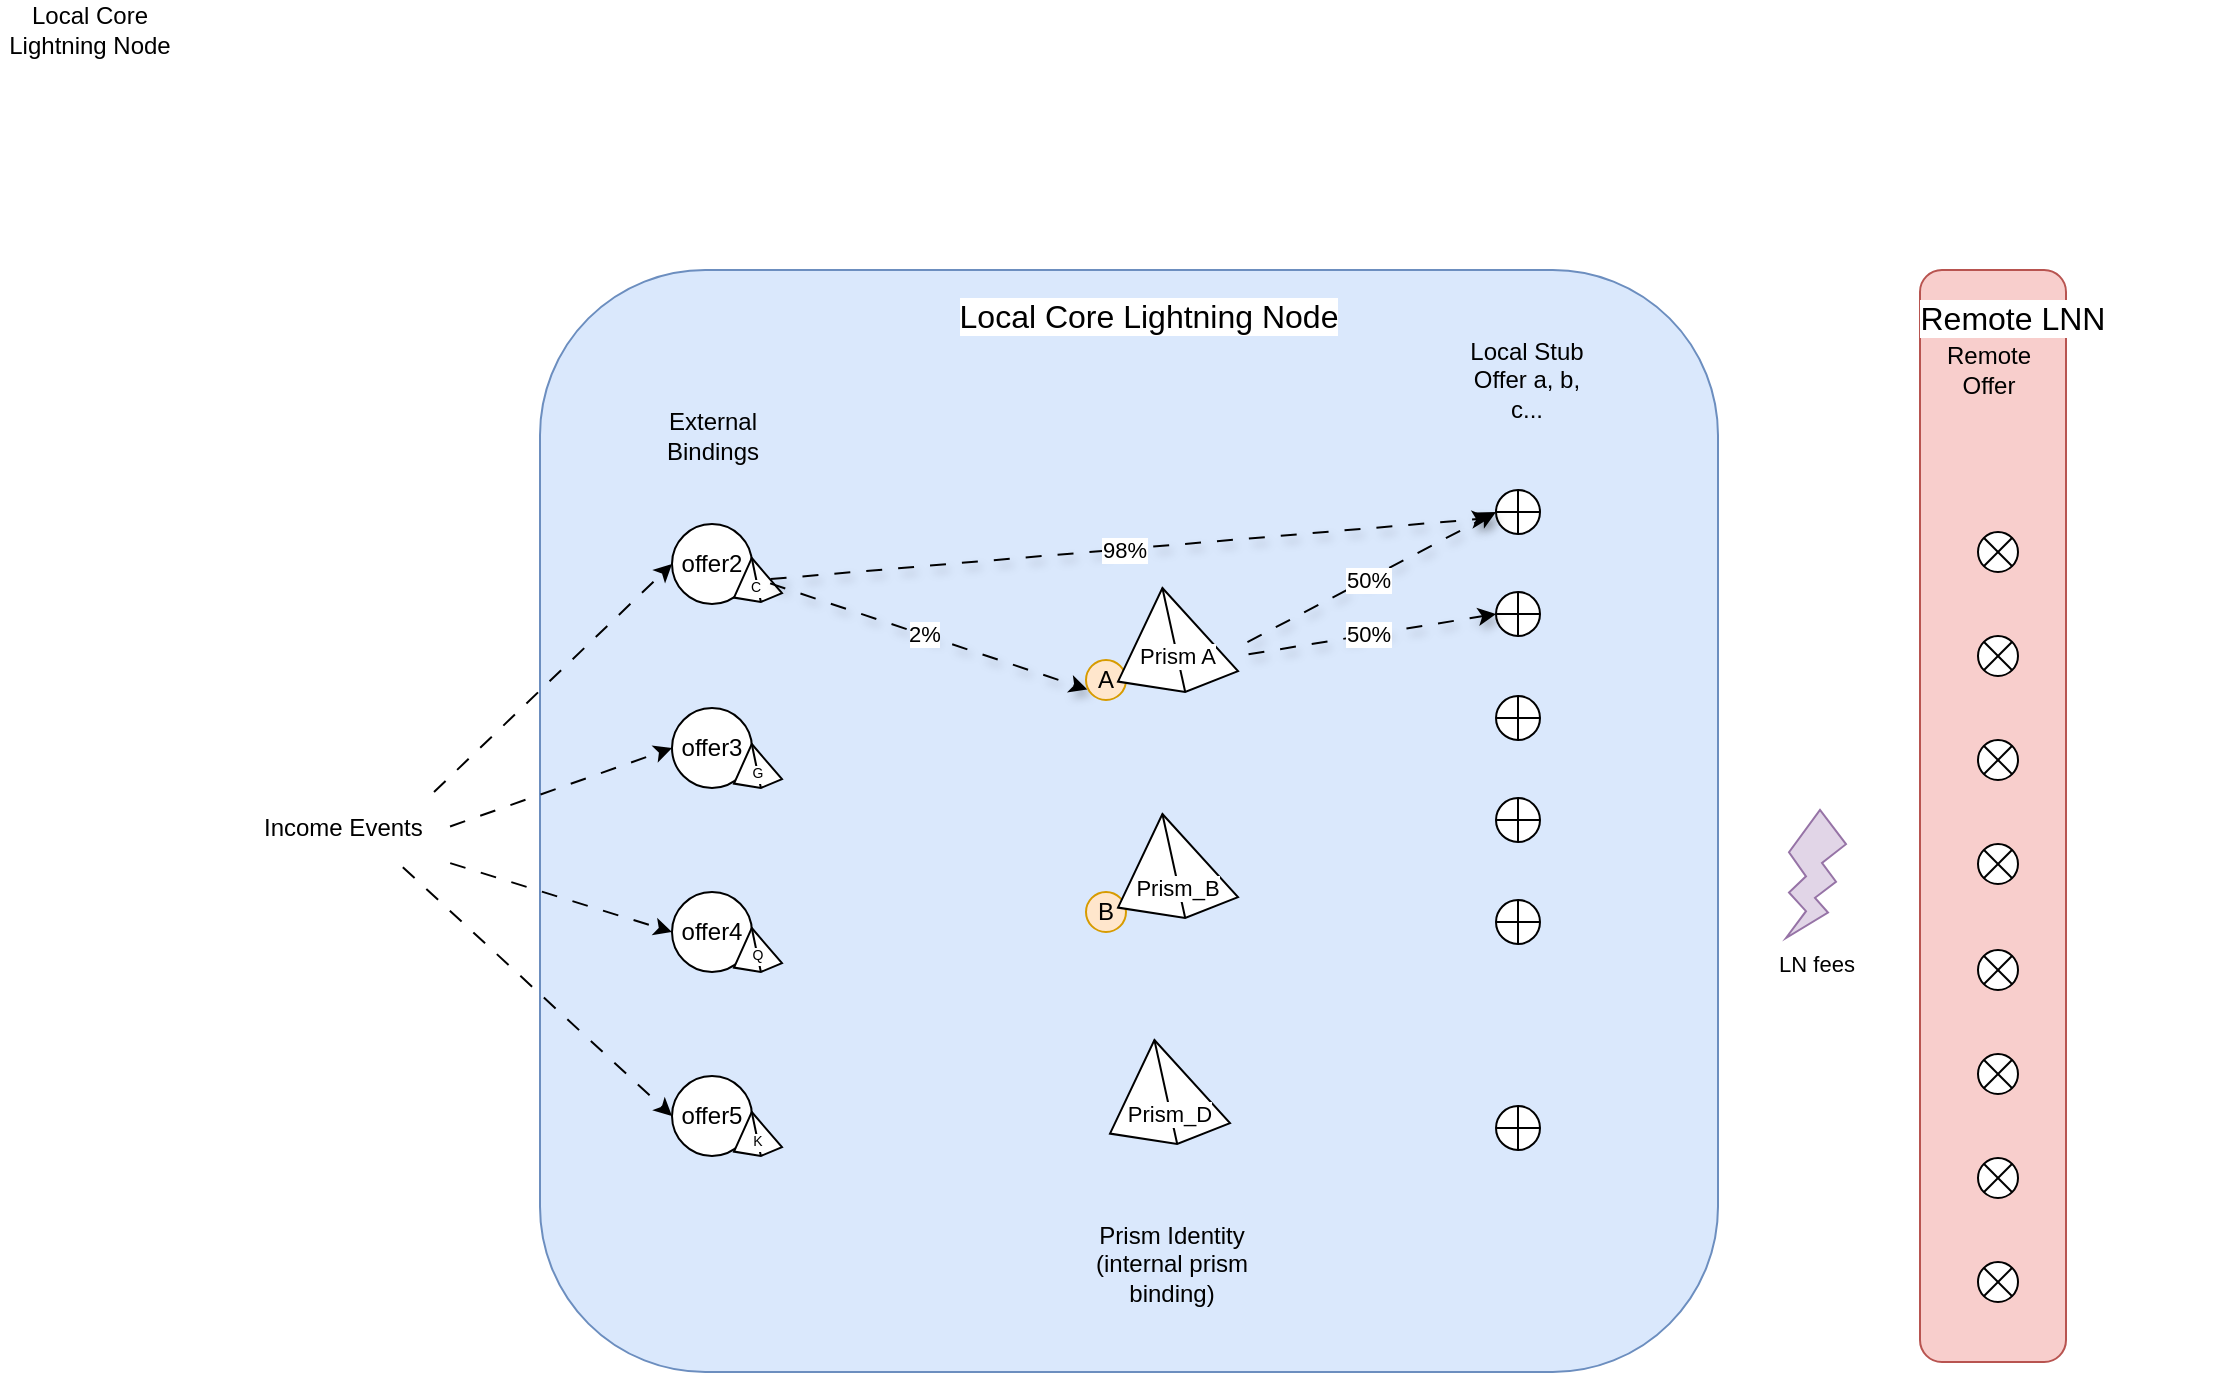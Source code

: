 <mxfile version="24.7.10">
  <diagram name="Page-1" id="5v8HJ1yWOcfsFn8PfRNU">
    <mxGraphModel dx="1620" dy="1041" grid="0" gridSize="10" guides="0" tooltips="1" connect="1" arrows="1" fold="1" page="0" pageScale="1" pageWidth="850" pageHeight="1100" math="0" shadow="0">
      <root>
        <mxCell id="0" />
        <mxCell id="1" parent="0" />
        <mxCell id="lW_S1ad1Wm1c-Adbqdd0-81" value="" style="rounded=1;whiteSpace=wrap;html=1;fillColor=#f8cecc;strokeColor=#b85450;" vertex="1" parent="1">
          <mxGeometry x="730" y="-5" width="73" height="546" as="geometry" />
        </mxCell>
        <mxCell id="lW_S1ad1Wm1c-Adbqdd0-80" value="" style="rounded=1;whiteSpace=wrap;html=1;fillColor=#dae8fc;strokeColor=#6c8ebf;" vertex="1" parent="1">
          <mxGeometry x="40" y="-5" width="589" height="551" as="geometry" />
        </mxCell>
        <mxCell id="lW_S1ad1Wm1c-Adbqdd0-3" value="offer5" style="ellipse;whiteSpace=wrap;html=1;aspect=fixed;direction=south;" vertex="1" parent="1">
          <mxGeometry x="106" y="398" width="40" height="40" as="geometry" />
        </mxCell>
        <mxCell id="lW_S1ad1Wm1c-Adbqdd0-4" value="offer4" style="ellipse;whiteSpace=wrap;html=1;aspect=fixed;direction=south;" vertex="1" parent="1">
          <mxGeometry x="106" y="306" width="40" height="40" as="geometry" />
        </mxCell>
        <mxCell id="lW_S1ad1Wm1c-Adbqdd0-5" value="offer3" style="ellipse;whiteSpace=wrap;html=1;aspect=fixed;direction=south;" vertex="1" parent="1">
          <mxGeometry x="106" y="214" width="40" height="40" as="geometry" />
        </mxCell>
        <mxCell id="lW_S1ad1Wm1c-Adbqdd0-6" value="offer2" style="ellipse;whiteSpace=wrap;html=1;aspect=fixed;direction=south;" vertex="1" parent="1">
          <mxGeometry x="106" y="122" width="40" height="40" as="geometry" />
        </mxCell>
        <mxCell id="lW_S1ad1Wm1c-Adbqdd0-50" value="" style="verticalLabelPosition=bottom;verticalAlign=top;html=1;shape=mxgraph.basic.pyramid;dx1=0.37;dx2=0.56;dy1=0.9;dy2=0.8;" vertex="1" parent="1">
          <mxGeometry x="325" y="380" width="60" height="52" as="geometry" />
        </mxCell>
        <mxCell id="lW_S1ad1Wm1c-Adbqdd0-51" value="Local Core Lightning Node" style="text;html=1;align=center;verticalAlign=middle;whiteSpace=wrap;rounded=0;" vertex="1" parent="1">
          <mxGeometry x="-230" y="-140" width="90" height="30" as="geometry" />
        </mxCell>
        <mxCell id="lW_S1ad1Wm1c-Adbqdd0-53" value="Income Events" style="text;html=1;whiteSpace=wrap;overflow=hidden;rounded=0;" vertex="1" parent="1">
          <mxGeometry x="-100" y="260" width="90" height="30" as="geometry" />
        </mxCell>
        <mxCell id="lW_S1ad1Wm1c-Adbqdd0-55" value="" style="endArrow=classic;html=1;rounded=0;exitX=0.924;exitY=-0.01;exitDx=0;exitDy=0;entryX=0.5;entryY=1;entryDx=0;entryDy=0;exitPerimeter=0;flowAnimation=1;" edge="1" parent="1" source="lW_S1ad1Wm1c-Adbqdd0-53" target="lW_S1ad1Wm1c-Adbqdd0-6">
          <mxGeometry width="50" height="50" relative="1" as="geometry">
            <mxPoint y="270" as="sourcePoint" />
            <mxPoint x="116" y="60" as="targetPoint" />
          </mxGeometry>
        </mxCell>
        <mxCell id="lW_S1ad1Wm1c-Adbqdd0-56" value="" style="endArrow=classic;html=1;rounded=0;exitX=1;exitY=0.5;exitDx=0;exitDy=0;entryX=0.5;entryY=1;entryDx=0;entryDy=0;flowAnimation=1;" edge="1" parent="1" source="lW_S1ad1Wm1c-Adbqdd0-53" target="lW_S1ad1Wm1c-Adbqdd0-5">
          <mxGeometry width="50" height="50" relative="1" as="geometry">
            <mxPoint x="10" y="280" as="sourcePoint" />
            <mxPoint x="126" y="70" as="targetPoint" />
          </mxGeometry>
        </mxCell>
        <mxCell id="lW_S1ad1Wm1c-Adbqdd0-57" value="" style="endArrow=classic;html=1;rounded=0;exitX=1;exitY=1;exitDx=0;exitDy=0;entryX=0.5;entryY=1;entryDx=0;entryDy=0;flowAnimation=1;" edge="1" parent="1" source="lW_S1ad1Wm1c-Adbqdd0-53" target="lW_S1ad1Wm1c-Adbqdd0-4">
          <mxGeometry width="50" height="50" relative="1" as="geometry">
            <mxPoint x="20" y="290" as="sourcePoint" />
            <mxPoint x="136" y="80" as="targetPoint" />
          </mxGeometry>
        </mxCell>
        <mxCell id="lW_S1ad1Wm1c-Adbqdd0-58" value="" style="endArrow=classic;html=1;rounded=0;exitX=0.75;exitY=1;exitDx=0;exitDy=0;entryX=0.5;entryY=1;entryDx=0;entryDy=0;flowAnimation=1;" edge="1" parent="1" source="lW_S1ad1Wm1c-Adbqdd0-53" target="lW_S1ad1Wm1c-Adbqdd0-3">
          <mxGeometry width="50" height="50" relative="1" as="geometry">
            <mxPoint x="30" y="300" as="sourcePoint" />
            <mxPoint x="146" y="90" as="targetPoint" />
          </mxGeometry>
        </mxCell>
        <mxCell id="lW_S1ad1Wm1c-Adbqdd0-61" value="Prism Identity (internal prism binding)" style="text;html=1;align=center;verticalAlign=middle;whiteSpace=wrap;rounded=0;" vertex="1" parent="1">
          <mxGeometry x="311" y="477" width="90" height="30" as="geometry" />
        </mxCell>
        <mxCell id="lW_S1ad1Wm1c-Adbqdd0-65" value="" style="verticalLabelPosition=bottom;verticalAlign=top;html=1;shape=mxgraph.basic.pyramid;dx1=0.37;dx2=0.56;dy1=0.9;dy2=0.8;" vertex="1" parent="1">
          <mxGeometry x="137" y="139" width="24" height="22" as="geometry" />
        </mxCell>
        <mxCell id="lW_S1ad1Wm1c-Adbqdd0-66" value="" style="verticalLabelPosition=bottom;verticalAlign=top;html=1;shape=mxgraph.basic.pyramid;dx1=0.37;dx2=0.56;dy1=0.9;dy2=0.8;" vertex="1" parent="1">
          <mxGeometry x="137" y="232" width="24" height="22" as="geometry" />
        </mxCell>
        <mxCell id="lW_S1ad1Wm1c-Adbqdd0-67" value="" style="verticalLabelPosition=bottom;verticalAlign=top;html=1;shape=mxgraph.basic.pyramid;dx1=0.37;dx2=0.56;dy1=0.9;dy2=0.8;" vertex="1" parent="1">
          <mxGeometry x="137" y="324" width="24" height="22" as="geometry" />
        </mxCell>
        <mxCell id="lW_S1ad1Wm1c-Adbqdd0-68" value="" style="verticalLabelPosition=bottom;verticalAlign=top;html=1;shape=mxgraph.basic.pyramid;dx1=0.37;dx2=0.56;dy1=0.9;dy2=0.8;" vertex="1" parent="1">
          <mxGeometry x="137" y="416" width="24" height="22" as="geometry" />
        </mxCell>
        <mxCell id="lW_S1ad1Wm1c-Adbqdd0-71" value="" style="shape=orEllipse;perimeter=ellipsePerimeter;whiteSpace=wrap;html=1;backgroundOutline=1;" vertex="1" parent="1">
          <mxGeometry x="518" y="105" width="22" height="22" as="geometry" />
        </mxCell>
        <mxCell id="lW_S1ad1Wm1c-Adbqdd0-78" value="Local Stub Offer a, b, c..." style="text;html=1;align=center;verticalAlign=middle;whiteSpace=wrap;rounded=0;" vertex="1" parent="1">
          <mxGeometry x="499" y="35" width="69" height="30" as="geometry" />
        </mxCell>
        <mxCell id="lW_S1ad1Wm1c-Adbqdd0-84" value="" style="shape=orEllipse;perimeter=ellipsePerimeter;whiteSpace=wrap;html=1;backgroundOutline=1;" vertex="1" parent="1">
          <mxGeometry x="518" y="310" width="22" height="22" as="geometry" />
        </mxCell>
        <mxCell id="lW_S1ad1Wm1c-Adbqdd0-85" value="" style="shape=orEllipse;perimeter=ellipsePerimeter;whiteSpace=wrap;html=1;backgroundOutline=1;" vertex="1" parent="1">
          <mxGeometry x="518" y="413" width="22" height="22" as="geometry" />
        </mxCell>
        <mxCell id="lW_S1ad1Wm1c-Adbqdd0-88" value="Remote Offer" style="text;html=1;align=center;verticalAlign=middle;whiteSpace=wrap;rounded=0;" vertex="1" parent="1">
          <mxGeometry x="730" y="30" width="69" height="30" as="geometry" />
        </mxCell>
        <mxCell id="lW_S1ad1Wm1c-Adbqdd0-91" value="2%" style="endArrow=classic;html=1;rounded=0;shadow=1;flowAnimation=1;entryX=0.739;entryY=0.965;entryDx=0;entryDy=0;entryPerimeter=0;" edge="1" parent="1" target="lW_S1ad1Wm1c-Adbqdd0-107">
          <mxGeometry width="50" height="50" relative="1" as="geometry">
            <mxPoint x="150" y="150" as="sourcePoint" />
            <mxPoint x="200" y="100" as="targetPoint" />
          </mxGeometry>
        </mxCell>
        <mxCell id="lW_S1ad1Wm1c-Adbqdd0-93" value="" style="shape=orEllipse;perimeter=ellipsePerimeter;whiteSpace=wrap;html=1;backgroundOutline=1;" vertex="1" parent="1">
          <mxGeometry x="518" y="208" width="22" height="22" as="geometry" />
        </mxCell>
        <mxCell id="lW_S1ad1Wm1c-Adbqdd0-94" value="" style="shape=orEllipse;perimeter=ellipsePerimeter;whiteSpace=wrap;html=1;backgroundOutline=1;" vertex="1" parent="1">
          <mxGeometry x="518" y="156" width="22" height="22" as="geometry" />
        </mxCell>
        <mxCell id="lW_S1ad1Wm1c-Adbqdd0-95" value="" style="shape=orEllipse;perimeter=ellipsePerimeter;whiteSpace=wrap;html=1;backgroundOutline=1;" vertex="1" parent="1">
          <mxGeometry x="518" y="259" width="22" height="22" as="geometry" />
        </mxCell>
        <mxCell id="lW_S1ad1Wm1c-Adbqdd0-99" value="Prism_A" style="text;html=1;align=center;verticalAlign=middle;whiteSpace=wrap;rounded=0;fontFamily=Helvetica;fontSize=11;fontColor=default;labelBackgroundColor=default;" vertex="1" parent="1">
          <mxGeometry x="329" y="176" width="60" height="30" as="geometry" />
        </mxCell>
        <mxCell id="lW_S1ad1Wm1c-Adbqdd0-102" value="Prism_D" style="text;html=1;align=center;verticalAlign=middle;whiteSpace=wrap;rounded=0;fontFamily=Helvetica;fontSize=11;fontColor=default;labelBackgroundColor=default;" vertex="1" parent="1">
          <mxGeometry x="325" y="402" width="60" height="30" as="geometry" />
        </mxCell>
        <mxCell id="lW_S1ad1Wm1c-Adbqdd0-105" value="C" style="text;html=1;align=center;verticalAlign=middle;whiteSpace=wrap;rounded=0;fontFamily=Helvetica;fontSize=7;fontColor=default;labelBackgroundColor=default;" vertex="1" parent="1">
          <mxGeometry x="118" y="139" width="60" height="30" as="geometry" />
        </mxCell>
        <mxCell id="lW_S1ad1Wm1c-Adbqdd0-106" value="External Bindings" style="text;html=1;align=center;verticalAlign=middle;whiteSpace=wrap;rounded=0;" vertex="1" parent="1">
          <mxGeometry x="92" y="63" width="69" height="30" as="geometry" />
        </mxCell>
        <mxCell id="lW_S1ad1Wm1c-Adbqdd0-107" value="A" style="ellipse;whiteSpace=wrap;html=1;aspect=fixed;direction=south;fillColor=#ffe6cc;strokeColor=#d79b00;" vertex="1" parent="1">
          <mxGeometry x="313" y="190" width="20" height="20" as="geometry" />
        </mxCell>
        <mxCell id="lW_S1ad1Wm1c-Adbqdd0-46" value="" style="verticalLabelPosition=bottom;verticalAlign=top;html=1;shape=mxgraph.basic.pyramid;dx1=0.37;dx2=0.56;dy1=0.9;dy2=0.8;" vertex="1" parent="1">
          <mxGeometry x="329" y="154" width="60" height="52" as="geometry" />
        </mxCell>
        <mxCell id="lW_S1ad1Wm1c-Adbqdd0-110" value="Prism A" style="text;html=1;align=center;verticalAlign=middle;whiteSpace=wrap;rounded=0;fontFamily=Helvetica;fontSize=11;fontColor=default;labelBackgroundColor=default;" vertex="1" parent="1">
          <mxGeometry x="329" y="174" width="60" height="28" as="geometry" />
        </mxCell>
        <mxCell id="lW_S1ad1Wm1c-Adbqdd0-112" value="B" style="ellipse;whiteSpace=wrap;html=1;aspect=fixed;direction=south;fillColor=#ffe6cc;strokeColor=#d79b00;" vertex="1" parent="1">
          <mxGeometry x="313" y="306" width="20" height="20" as="geometry" />
        </mxCell>
        <mxCell id="lW_S1ad1Wm1c-Adbqdd0-48" value="" style="verticalLabelPosition=bottom;verticalAlign=top;html=1;shape=mxgraph.basic.pyramid;dx1=0.37;dx2=0.56;dy1=0.9;dy2=0.8;" vertex="1" parent="1">
          <mxGeometry x="329" y="267" width="60" height="52" as="geometry" />
        </mxCell>
        <mxCell id="lW_S1ad1Wm1c-Adbqdd0-100" value="Prism_B" style="text;html=1;align=center;verticalAlign=middle;whiteSpace=wrap;rounded=0;fontFamily=Helvetica;fontSize=11;fontColor=default;labelBackgroundColor=default;" vertex="1" parent="1">
          <mxGeometry x="329" y="289" width="60" height="30" as="geometry" />
        </mxCell>
        <mxCell id="lW_S1ad1Wm1c-Adbqdd0-113" value="50%" style="endArrow=classic;html=1;rounded=0;shadow=1;flowAnimation=1;entryX=0;entryY=0.5;entryDx=0;entryDy=0;exitX=1;exitY=0.5;exitDx=0;exitDy=0;" edge="1" parent="1" source="lW_S1ad1Wm1c-Adbqdd0-110" target="lW_S1ad1Wm1c-Adbqdd0-94">
          <mxGeometry width="50" height="50" relative="1" as="geometry">
            <mxPoint x="160" y="160" as="sourcePoint" />
            <mxPoint x="260" y="101" as="targetPoint" />
          </mxGeometry>
        </mxCell>
        <mxCell id="lW_S1ad1Wm1c-Adbqdd0-114" value="50%" style="endArrow=classic;html=1;rounded=0;shadow=1;flowAnimation=1;entryX=0;entryY=0.5;entryDx=0;entryDy=0;exitX=1;exitY=0.25;exitDx=0;exitDy=0;" edge="1" parent="1" source="lW_S1ad1Wm1c-Adbqdd0-99" target="lW_S1ad1Wm1c-Adbqdd0-71">
          <mxGeometry width="50" height="50" relative="1" as="geometry">
            <mxPoint x="330" y="110" as="sourcePoint" />
            <mxPoint x="596" y="224" as="targetPoint" />
          </mxGeometry>
        </mxCell>
        <mxCell id="lW_S1ad1Wm1c-Adbqdd0-115" value="" style="shape=sumEllipse;perimeter=ellipsePerimeter;whiteSpace=wrap;html=1;backgroundOutline=1;fontFamily=Helvetica;fontSize=11;fontColor=default;labelBackgroundColor=default;" vertex="1" parent="1">
          <mxGeometry x="759" y="178" width="20" height="20" as="geometry" />
        </mxCell>
        <mxCell id="lW_S1ad1Wm1c-Adbqdd0-116" value="" style="shape=sumEllipse;perimeter=ellipsePerimeter;whiteSpace=wrap;html=1;backgroundOutline=1;fontFamily=Helvetica;fontSize=11;fontColor=default;labelBackgroundColor=default;" vertex="1" parent="1">
          <mxGeometry x="759" y="126" width="20" height="20" as="geometry" />
        </mxCell>
        <mxCell id="lW_S1ad1Wm1c-Adbqdd0-117" value="" style="shape=sumEllipse;perimeter=ellipsePerimeter;whiteSpace=wrap;html=1;backgroundOutline=1;fontFamily=Helvetica;fontSize=11;fontColor=default;labelBackgroundColor=default;" vertex="1" parent="1">
          <mxGeometry x="759" y="230" width="20" height="20" as="geometry" />
        </mxCell>
        <mxCell id="lW_S1ad1Wm1c-Adbqdd0-118" value="" style="shape=sumEllipse;perimeter=ellipsePerimeter;whiteSpace=wrap;html=1;backgroundOutline=1;fontFamily=Helvetica;fontSize=11;fontColor=default;labelBackgroundColor=default;" vertex="1" parent="1">
          <mxGeometry x="759" y="282" width="20" height="20" as="geometry" />
        </mxCell>
        <mxCell id="lW_S1ad1Wm1c-Adbqdd0-119" value="" style="shape=sumEllipse;perimeter=ellipsePerimeter;whiteSpace=wrap;html=1;backgroundOutline=1;fontFamily=Helvetica;fontSize=11;fontColor=default;labelBackgroundColor=default;" vertex="1" parent="1">
          <mxGeometry x="759" y="335" width="20" height="20" as="geometry" />
        </mxCell>
        <mxCell id="lW_S1ad1Wm1c-Adbqdd0-120" value="" style="shape=sumEllipse;perimeter=ellipsePerimeter;whiteSpace=wrap;html=1;backgroundOutline=1;fontFamily=Helvetica;fontSize=11;fontColor=default;labelBackgroundColor=default;" vertex="1" parent="1">
          <mxGeometry x="759" y="387" width="20" height="20" as="geometry" />
        </mxCell>
        <mxCell id="lW_S1ad1Wm1c-Adbqdd0-121" value="" style="shape=sumEllipse;perimeter=ellipsePerimeter;whiteSpace=wrap;html=1;backgroundOutline=1;fontFamily=Helvetica;fontSize=11;fontColor=default;labelBackgroundColor=default;" vertex="1" parent="1">
          <mxGeometry x="759" y="439" width="20" height="20" as="geometry" />
        </mxCell>
        <mxCell id="lW_S1ad1Wm1c-Adbqdd0-122" value="" style="shape=sumEllipse;perimeter=ellipsePerimeter;whiteSpace=wrap;html=1;backgroundOutline=1;fontFamily=Helvetica;fontSize=11;fontColor=default;labelBackgroundColor=default;" vertex="1" parent="1">
          <mxGeometry x="759" y="491" width="20" height="20" as="geometry" />
        </mxCell>
        <mxCell id="lW_S1ad1Wm1c-Adbqdd0-124" value="G" style="text;html=1;align=center;verticalAlign=middle;whiteSpace=wrap;rounded=0;fontFamily=Helvetica;fontSize=7;fontColor=default;labelBackgroundColor=default;" vertex="1" parent="1">
          <mxGeometry x="119" y="232" width="60" height="30" as="geometry" />
        </mxCell>
        <mxCell id="lW_S1ad1Wm1c-Adbqdd0-125" value="Q" style="text;html=1;align=center;verticalAlign=middle;whiteSpace=wrap;rounded=0;fontFamily=Helvetica;fontSize=7;fontColor=default;labelBackgroundColor=default;" vertex="1" parent="1">
          <mxGeometry x="119" y="323" width="60" height="30" as="geometry" />
        </mxCell>
        <mxCell id="lW_S1ad1Wm1c-Adbqdd0-126" value="K" style="text;html=1;align=center;verticalAlign=middle;whiteSpace=wrap;rounded=0;fontFamily=Helvetica;fontSize=7;fontColor=default;labelBackgroundColor=default;" vertex="1" parent="1">
          <mxGeometry x="119" y="416" width="60" height="30" as="geometry" />
        </mxCell>
        <mxCell id="lW_S1ad1Wm1c-Adbqdd0-132" value="LN fees" style="verticalLabelPosition=bottom;verticalAlign=top;html=1;shape=mxgraph.basic.flash;fontFamily=Helvetica;fontSize=11;labelBackgroundColor=default;fillColor=#e1d5e7;strokeColor=#9673a6;" vertex="1" parent="1">
          <mxGeometry x="663" y="265" width="30" height="64" as="geometry" />
        </mxCell>
        <mxCell id="lW_S1ad1Wm1c-Adbqdd0-133" value="&lt;span style=&quot;color: rgb(0, 0, 0); font-family: Helvetica; font-size: 16px; font-style: normal; font-variant-ligatures: normal; font-variant-caps: normal; font-weight: 400; letter-spacing: normal; orphans: 2; text-align: center; text-indent: 0px; text-transform: none; widows: 2; word-spacing: 0px; -webkit-text-stroke-width: 0px; white-space: normal; background-color: rgb(255, 255, 255); text-decoration-thickness: initial; text-decoration-style: initial; text-decoration-color: initial; float: none; display: inline !important;&quot;&gt;Local Core Lightning Node&lt;/span&gt;" style="text;html=1;align=center;verticalAlign=middle;whiteSpace=wrap;rounded=0;fontFamily=Helvetica;fontSize=16;fontColor=default;labelBackgroundColor=default;" vertex="1" parent="1">
          <mxGeometry x="244" width="201" height="35" as="geometry" />
        </mxCell>
        <mxCell id="lW_S1ad1Wm1c-Adbqdd0-134" value="Remote LNN" style="text;html=1;align=center;verticalAlign=middle;whiteSpace=wrap;rounded=0;fontFamily=Helvetica;fontSize=16;fontColor=default;labelBackgroundColor=default;" vertex="1" parent="1">
          <mxGeometry x="676" y="1" width="201" height="35" as="geometry" />
        </mxCell>
        <mxCell id="lW_S1ad1Wm1c-Adbqdd0-135" value="98%" style="endArrow=classic;html=1;rounded=0;shadow=1;flowAnimation=1;exitX=0.533;exitY=0.367;exitDx=0;exitDy=0;exitPerimeter=0;" edge="1" parent="1" source="lW_S1ad1Wm1c-Adbqdd0-105">
          <mxGeometry width="50" height="50" relative="1" as="geometry">
            <mxPoint x="160" y="160" as="sourcePoint" />
            <mxPoint x="515" y="119" as="targetPoint" />
          </mxGeometry>
        </mxCell>
      </root>
    </mxGraphModel>
  </diagram>
</mxfile>
